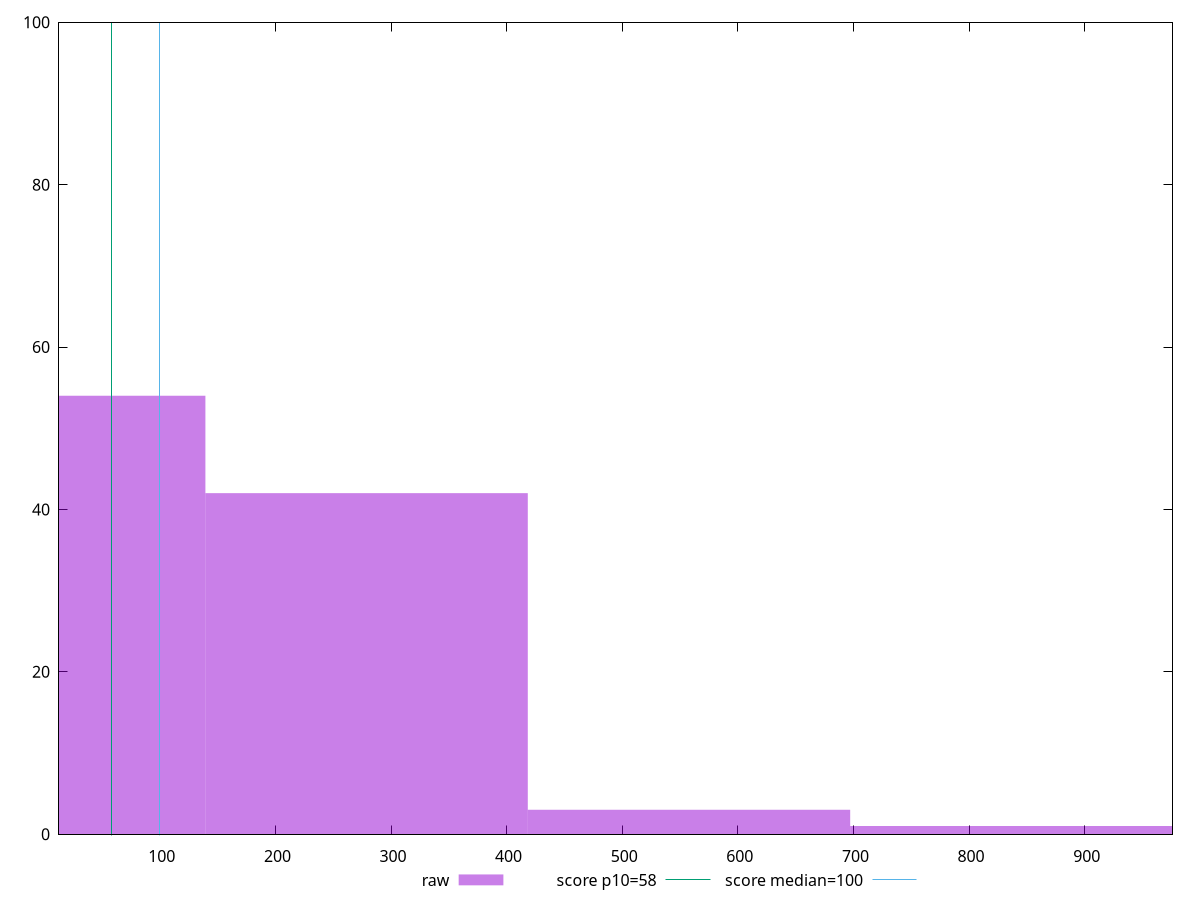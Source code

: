 reset

$raw <<EOF
278.87623407746395 42
0 54
557.7524681549279 3
836.6287022323918 1
EOF

set key outside below
set boxwidth 278.87623407746395
set xrange [12.8:976.0000000000015]
set yrange [0:100]
set trange [0:100]
set style fill transparent solid 0.5 noborder

set parametric
set terminal svg size 640, 490 enhanced background rgb 'white'
set output "reports/report_00028_2021-02-24T12-49-42.674Z/estimated-input-latency/samples/agenda/raw/histogram.svg"

plot $raw title "raw" with boxes, \
     58,t title "score p10=58", \
     100,t title "score median=100"

reset
